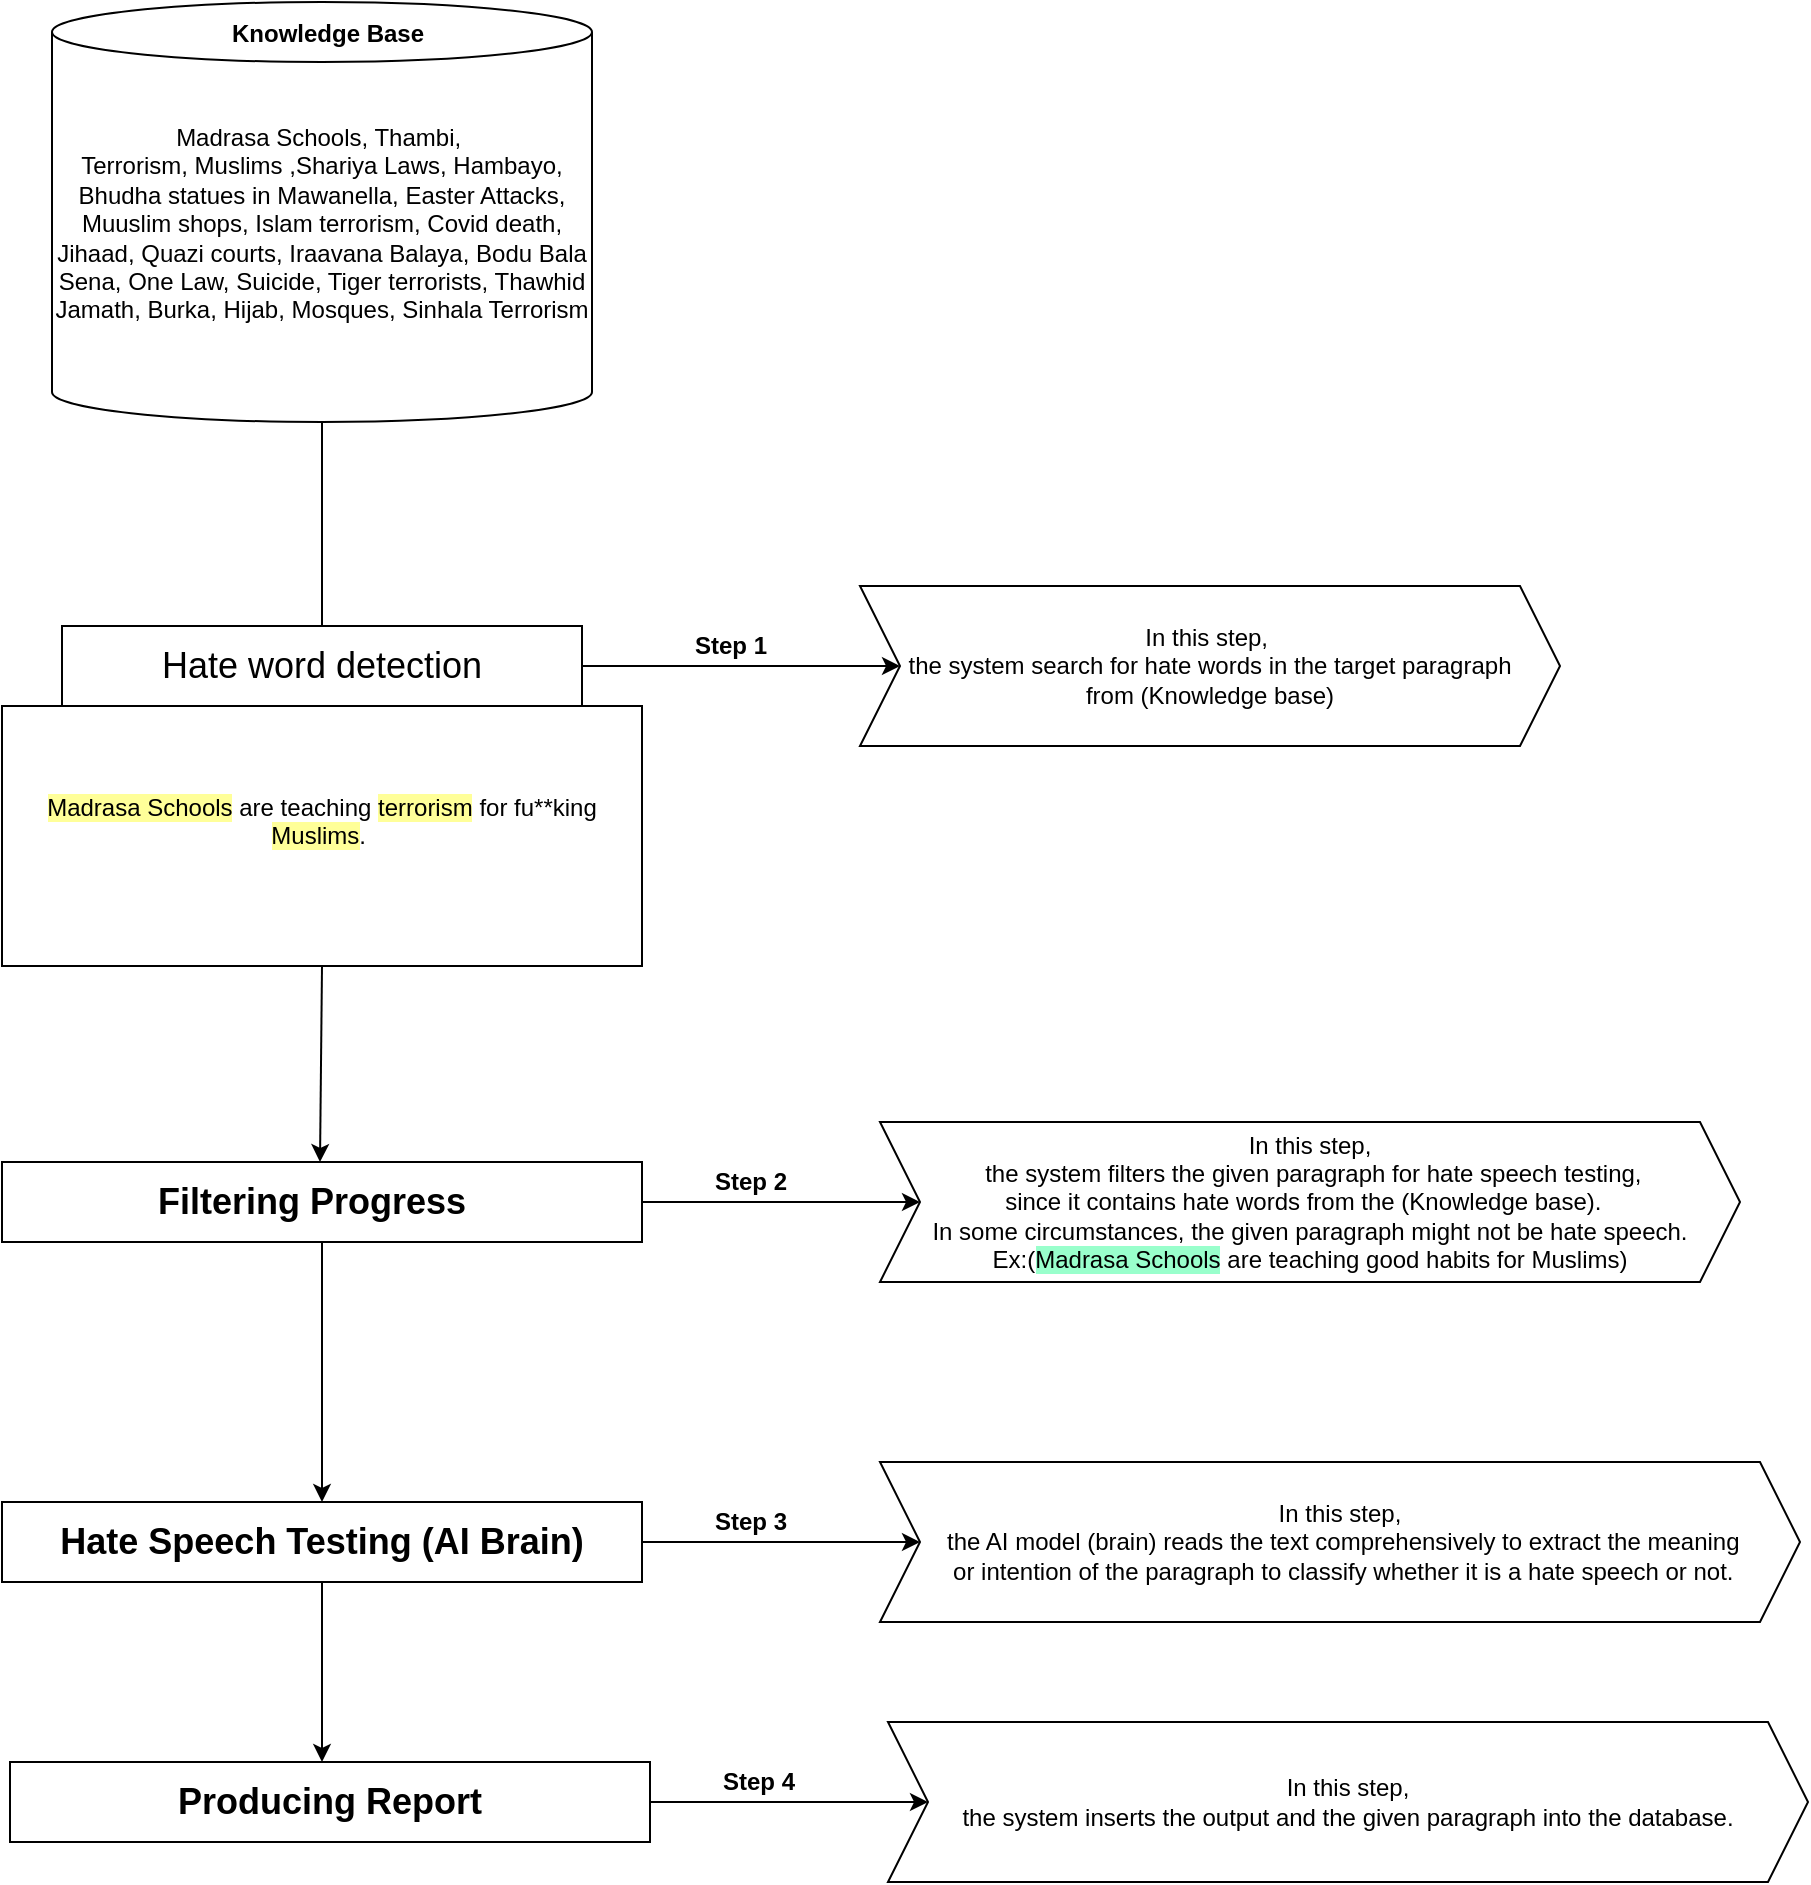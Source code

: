 <mxfile version="15.2.9" type="device"><diagram id="FPMnoCUGULwUiNaPT72k" name="Page-1"><mxGraphModel dx="1888" dy="1639" grid="1" gridSize="10" guides="1" tooltips="1" connect="1" arrows="1" fold="1" page="1" pageScale="1" pageWidth="850" pageHeight="1100" math="0" shadow="0"><root><mxCell id="0"/><mxCell id="1" parent="0"/><mxCell id="L3B7xmBB3Z3wah_w1D7z-1" value="&lt;span style=&quot;font-size: 18px&quot;&gt;Hate word detection&lt;/span&gt;" style="rounded=0;whiteSpace=wrap;html=1;" vertex="1" parent="1"><mxGeometry x="-9" y="102" width="260" height="40" as="geometry"/></mxCell><mxCell id="L3B7xmBB3Z3wah_w1D7z-2" value="&lt;div&gt;Madrasa Schools, Thambi,&amp;nbsp;&lt;/div&gt;Terrorism, Muslims ,&lt;span&gt;Shariya Laws, Hambayo, Bhudha statues in Mawanella, Easter Attacks, Muuslim shops, Islam terrorism, Covid death, Jihaad, Quazi courts, Iraavana Balaya, Bodu Bala Sena, One Law, Suicide, Tiger terrorists, Thawhid Jamath, Burka, Hijab, Mosques, Sinhala Terrorism&lt;/span&gt;&lt;br&gt;&lt;div&gt;&lt;br&gt;&lt;/div&gt;" style="shape=cylinder3;whiteSpace=wrap;html=1;boundedLbl=1;backgroundOutline=1;size=15;" vertex="1" parent="1"><mxGeometry x="-14" y="-210" width="270" height="210" as="geometry"/></mxCell><mxCell id="L3B7xmBB3Z3wah_w1D7z-4" value="" style="endArrow=none;html=1;entryX=0.5;entryY=1;entryDx=0;entryDy=0;entryPerimeter=0;exitX=0.5;exitY=0;exitDx=0;exitDy=0;" edge="1" parent="1" source="L3B7xmBB3Z3wah_w1D7z-1" target="L3B7xmBB3Z3wah_w1D7z-2"><mxGeometry width="50" height="50" relative="1" as="geometry"><mxPoint x="100" y="60" as="sourcePoint"/><mxPoint x="150" y="10" as="targetPoint"/></mxGeometry></mxCell><mxCell id="L3B7xmBB3Z3wah_w1D7z-5" value="Knowledge Base" style="text;strokeColor=none;fillColor=none;align=left;verticalAlign=top;spacingLeft=4;spacingRight=4;overflow=hidden;rotatable=0;points=[[0,0.5],[1,0.5]];portConstraint=eastwest;fontStyle=1" vertex="1" parent="1"><mxGeometry x="70" y="-208" width="110" height="26" as="geometry"/></mxCell><mxCell id="L3B7xmBB3Z3wah_w1D7z-6" value="&lt;span style=&quot;background-color: rgb(255 , 255 , 153)&quot;&gt;Madrasa Schools&lt;/span&gt; are teaching &lt;span style=&quot;background-color: rgb(255 , 255 , 153)&quot;&gt;terrorism&lt;/span&gt; for fu**king &lt;span style=&quot;background-color: rgb(255 , 255 , 153)&quot;&gt;Muslims&lt;/span&gt;.&amp;nbsp;&lt;br&gt;&amp;nbsp;" style="rounded=0;whiteSpace=wrap;html=1;" vertex="1" parent="1"><mxGeometry x="-39" y="142" width="320" height="130" as="geometry"/></mxCell><mxCell id="L3B7xmBB3Z3wah_w1D7z-8" value="" style="endArrow=classic;html=1;exitX=1;exitY=0.5;exitDx=0;exitDy=0;entryX=0;entryY=0.5;entryDx=0;entryDy=0;" edge="1" parent="1" source="L3B7xmBB3Z3wah_w1D7z-1" target="L3B7xmBB3Z3wah_w1D7z-12"><mxGeometry width="50" height="50" relative="1" as="geometry"><mxPoint x="440" y="92" as="sourcePoint"/><mxPoint x="380" y="80.16" as="targetPoint"/></mxGeometry></mxCell><mxCell id="L3B7xmBB3Z3wah_w1D7z-12" value="In this step,&amp;nbsp;&lt;br&gt;the system search for hate words in the target paragraph&lt;br&gt;from (Knowledge base)" style="shape=step;perimeter=stepPerimeter;whiteSpace=wrap;html=1;fixedSize=1;" vertex="1" parent="1"><mxGeometry x="390" y="82" width="350" height="80" as="geometry"/></mxCell><mxCell id="L3B7xmBB3Z3wah_w1D7z-13" value="&lt;b&gt;Step 1&lt;/b&gt;" style="text;html=1;align=center;verticalAlign=middle;resizable=0;points=[];autosize=1;strokeColor=none;fillColor=none;" vertex="1" parent="1"><mxGeometry x="300" y="102" width="50" height="20" as="geometry"/></mxCell><mxCell id="L3B7xmBB3Z3wah_w1D7z-14" value="" style="endArrow=classic;html=1;exitX=0.5;exitY=1;exitDx=0;exitDy=0;" edge="1" parent="1" source="L3B7xmBB3Z3wah_w1D7z-6"><mxGeometry width="50" height="50" relative="1" as="geometry"><mxPoint x="120" y="460" as="sourcePoint"/><mxPoint x="120" y="370" as="targetPoint"/><Array as="points"><mxPoint x="120" y="370"/></Array></mxGeometry></mxCell><mxCell id="L3B7xmBB3Z3wah_w1D7z-18" value="&lt;font style=&quot;font-size: 18px&quot;&gt;&lt;b&gt;Filtering Progress &lt;/b&gt;&lt;b&gt;&amp;nbsp;&lt;/b&gt;&lt;/font&gt;" style="rounded=0;whiteSpace=wrap;html=1;" vertex="1" parent="1"><mxGeometry x="-39" y="370" width="320" height="40" as="geometry"/></mxCell><mxCell id="L3B7xmBB3Z3wah_w1D7z-19" value="&lt;b&gt;Step 2&lt;/b&gt;" style="text;html=1;align=center;verticalAlign=middle;resizable=0;points=[];autosize=1;strokeColor=none;fillColor=none;" vertex="1" parent="1"><mxGeometry x="310" y="370" width="50" height="20" as="geometry"/></mxCell><mxCell id="L3B7xmBB3Z3wah_w1D7z-21" value="" style="endArrow=classic;html=1;exitX=1;exitY=0.5;exitDx=0;exitDy=0;entryX=0;entryY=0.5;entryDx=0;entryDy=0;" edge="1" parent="1" target="L3B7xmBB3Z3wah_w1D7z-22"><mxGeometry width="50" height="50" relative="1" as="geometry"><mxPoint x="281" y="390" as="sourcePoint"/><mxPoint x="400" y="390" as="targetPoint"/></mxGeometry></mxCell><mxCell id="L3B7xmBB3Z3wah_w1D7z-22" value="In this step,&lt;br&gt;&amp;nbsp;the system filters the given paragraph for hate speech testing, &lt;br&gt;since it contains hate words from the (Knowledge base).&amp;nbsp;&amp;nbsp;&lt;br&gt;In some&amp;nbsp;circumstances, the given paragraph might not be hate speech.&lt;br&gt;Ex:(&lt;span style=&quot;background-color: rgb(153 , 255 , 204)&quot;&gt;Madrasa Schools&lt;/span&gt;&lt;span style=&quot;background-color: rgb(255 , 255 , 255)&quot;&gt; are teaching good habits for Muslims)&lt;/span&gt;" style="shape=step;perimeter=stepPerimeter;whiteSpace=wrap;html=1;fixedSize=1;" vertex="1" parent="1"><mxGeometry x="400" y="350" width="430" height="80" as="geometry"/></mxCell><mxCell id="L3B7xmBB3Z3wah_w1D7z-26" value="" style="endArrow=classic;html=1;exitX=0.5;exitY=1;exitDx=0;exitDy=0;" edge="1" parent="1" source="L3B7xmBB3Z3wah_w1D7z-18"><mxGeometry width="50" height="50" relative="1" as="geometry"><mxPoint x="70" y="580" as="sourcePoint"/><mxPoint x="121" y="540" as="targetPoint"/></mxGeometry></mxCell><mxCell id="L3B7xmBB3Z3wah_w1D7z-28" value="&lt;span style=&quot;font-size: 18px&quot;&gt;&lt;b&gt;Hate Speech Testing (AI Brain)&lt;/b&gt;&lt;/span&gt;" style="rounded=0;whiteSpace=wrap;html=1;" vertex="1" parent="1"><mxGeometry x="-39" y="540" width="320" height="40" as="geometry"/></mxCell><mxCell id="L3B7xmBB3Z3wah_w1D7z-29" value="&lt;b&gt;Step 3&lt;/b&gt;" style="text;html=1;align=center;verticalAlign=middle;resizable=0;points=[];autosize=1;strokeColor=none;fillColor=none;" vertex="1" parent="1"><mxGeometry x="310" y="540" width="50" height="20" as="geometry"/></mxCell><mxCell id="L3B7xmBB3Z3wah_w1D7z-30" value="" style="endArrow=classic;html=1;exitX=1;exitY=0.5;exitDx=0;exitDy=0;entryX=0;entryY=0.5;entryDx=0;entryDy=0;" edge="1" parent="1" target="L3B7xmBB3Z3wah_w1D7z-31"><mxGeometry width="50" height="50" relative="1" as="geometry"><mxPoint x="281" y="560" as="sourcePoint"/><mxPoint x="400" y="560" as="targetPoint"/></mxGeometry></mxCell><mxCell id="L3B7xmBB3Z3wah_w1D7z-31" value="In this step,&lt;br&gt;&amp;nbsp;the AI model (brain) reads the text&amp;nbsp;comprehensively to extract the meaning&lt;br&gt;&amp;nbsp;or intention of the paragraph to classify whether it is a hate speech or not." style="shape=step;perimeter=stepPerimeter;whiteSpace=wrap;html=1;fixedSize=1;" vertex="1" parent="1"><mxGeometry x="400" y="520" width="460" height="80" as="geometry"/></mxCell><mxCell id="L3B7xmBB3Z3wah_w1D7z-32" value="" style="endArrow=classic;html=1;exitX=0.5;exitY=1;exitDx=0;exitDy=0;" edge="1" parent="1" source="L3B7xmBB3Z3wah_w1D7z-28"><mxGeometry width="50" height="50" relative="1" as="geometry"><mxPoint x="60" y="800" as="sourcePoint"/><mxPoint x="121" y="670" as="targetPoint"/></mxGeometry></mxCell><mxCell id="L3B7xmBB3Z3wah_w1D7z-33" value="&lt;span style=&quot;font-size: 18px&quot;&gt;&lt;b&gt;Producing Report&lt;/b&gt;&lt;/span&gt;" style="rounded=0;whiteSpace=wrap;html=1;" vertex="1" parent="1"><mxGeometry x="-35" y="670" width="320" height="40" as="geometry"/></mxCell><mxCell id="L3B7xmBB3Z3wah_w1D7z-34" value="&lt;b&gt;Step 4&lt;/b&gt;" style="text;html=1;align=center;verticalAlign=middle;resizable=0;points=[];autosize=1;strokeColor=none;fillColor=none;" vertex="1" parent="1"><mxGeometry x="314" y="670" width="50" height="20" as="geometry"/></mxCell><mxCell id="L3B7xmBB3Z3wah_w1D7z-35" value="" style="endArrow=classic;html=1;exitX=1;exitY=0.5;exitDx=0;exitDy=0;entryX=0;entryY=0.5;entryDx=0;entryDy=0;" edge="1" parent="1" target="L3B7xmBB3Z3wah_w1D7z-36"><mxGeometry width="50" height="50" relative="1" as="geometry"><mxPoint x="285" y="690" as="sourcePoint"/><mxPoint x="404" y="690" as="targetPoint"/></mxGeometry></mxCell><mxCell id="L3B7xmBB3Z3wah_w1D7z-36" value="In this step,&lt;br&gt;the system inserts the output and the given paragraph into the database." style="shape=step;perimeter=stepPerimeter;whiteSpace=wrap;html=1;fixedSize=1;" vertex="1" parent="1"><mxGeometry x="404" y="650" width="460" height="80" as="geometry"/></mxCell></root></mxGraphModel></diagram></mxfile>